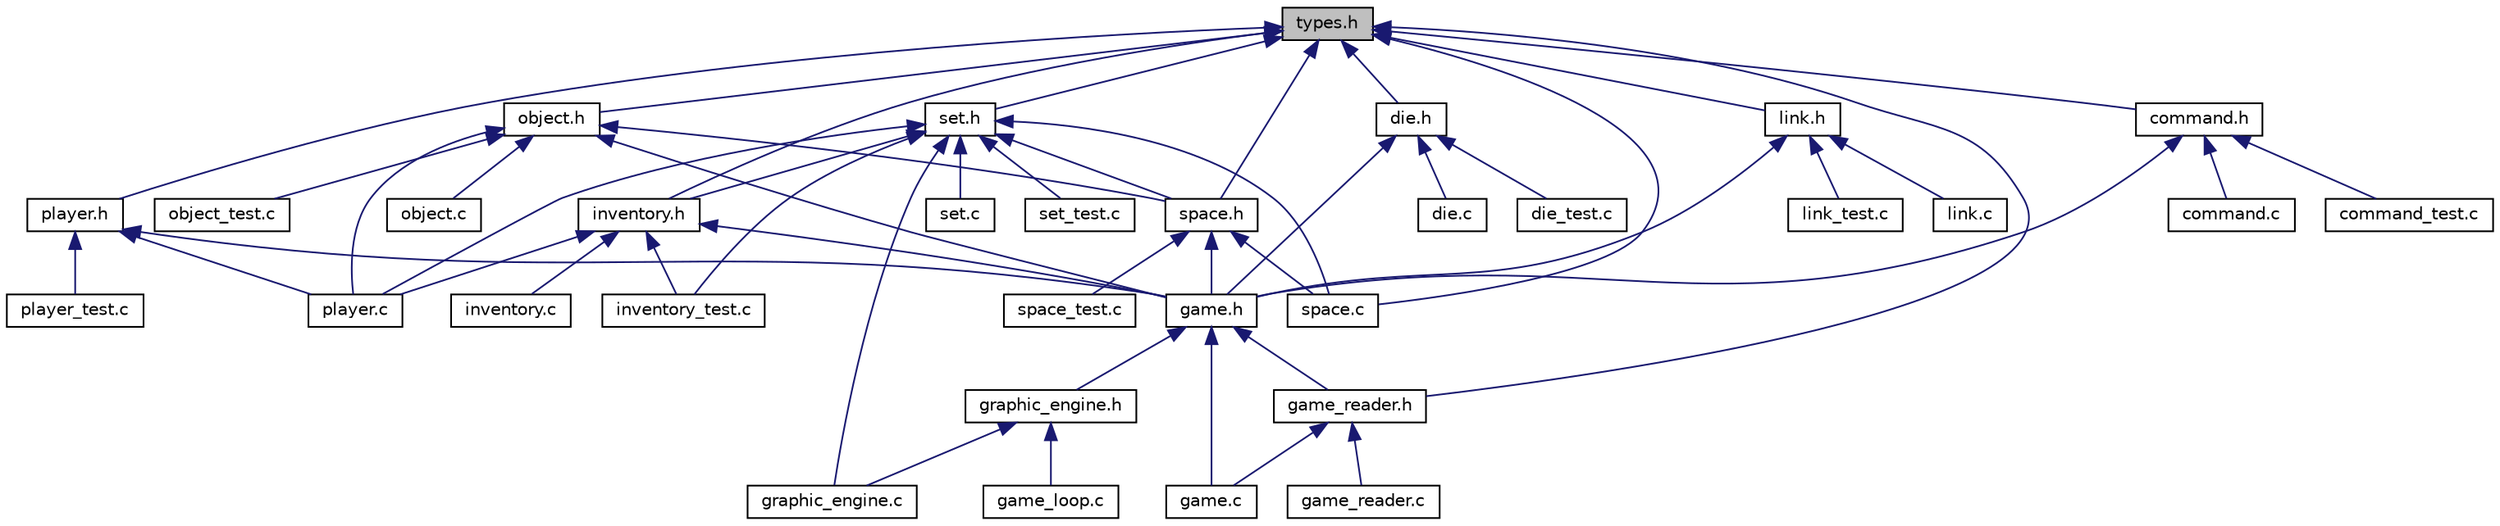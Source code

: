 digraph "types.h"
{
  edge [fontname="Helvetica",fontsize="10",labelfontname="Helvetica",labelfontsize="10"];
  node [fontname="Helvetica",fontsize="10",shape=record];
  Node1 [label="types.h",height=0.2,width=0.4,color="black", fillcolor="grey75", style="filled", fontcolor="black"];
  Node1 -> Node2 [dir="back",color="midnightblue",fontsize="10",style="solid"];
  Node2 [label="command.h",height=0.2,width=0.4,color="black", fillcolor="white", style="filled",URL="$command_8h.html",tooltip="Commands and user input. "];
  Node2 -> Node3 [dir="back",color="midnightblue",fontsize="10",style="solid"];
  Node3 [label="game.h",height=0.2,width=0.4,color="black", fillcolor="white", style="filled",URL="$game_8h.html",tooltip="Main function. "];
  Node3 -> Node4 [dir="back",color="midnightblue",fontsize="10",style="solid"];
  Node4 [label="game_reader.h",height=0.2,width=0.4,color="black", fillcolor="white", style="filled",URL="$game__reader_8h.html",tooltip="Reads data for the game from files. "];
  Node4 -> Node5 [dir="back",color="midnightblue",fontsize="10",style="solid"];
  Node5 [label="game.c",height=0.2,width=0.4,color="black", fillcolor="white", style="filled",URL="$game_8c.html",tooltip="It implements the game interface and all the associated callbacks for each command. "];
  Node4 -> Node6 [dir="back",color="midnightblue",fontsize="10",style="solid"];
  Node6 [label="game_reader.c",height=0.2,width=0.4,color="black", fillcolor="white", style="filled",URL="$game__reader_8c.html",tooltip="Reads data for the game from files. "];
  Node3 -> Node7 [dir="back",color="midnightblue",fontsize="10",style="solid"];
  Node7 [label="graphic_engine.h",height=0.2,width=0.4,color="black", fillcolor="white", style="filled",URL="$graphic__engine_8h.html",tooltip="Uses screen.* to create the UI. "];
  Node7 -> Node8 [dir="back",color="midnightblue",fontsize="10",style="solid"];
  Node8 [label="game_loop.c",height=0.2,width=0.4,color="black", fillcolor="white", style="filled",URL="$game__loop_8c.html",tooltip="Main loop. "];
  Node7 -> Node9 [dir="back",color="midnightblue",fontsize="10",style="solid"];
  Node9 [label="graphic_engine.c",height=0.2,width=0.4,color="black", fillcolor="white", style="filled",URL="$graphic__engine_8c.html",tooltip="Uses screen.* to create the UI. "];
  Node3 -> Node5 [dir="back",color="midnightblue",fontsize="10",style="solid"];
  Node2 -> Node10 [dir="back",color="midnightblue",fontsize="10",style="solid"];
  Node10 [label="command.c",height=0.2,width=0.4,color="black", fillcolor="white", style="filled",URL="$command_8c.html",tooltip="Commands and user input. "];
  Node2 -> Node11 [dir="back",color="midnightblue",fontsize="10",style="solid"];
  Node11 [label="command_test.c",height=0.2,width=0.4,color="black", fillcolor="white", style="filled",URL="$command__test_8c.html"];
  Node1 -> Node12 [dir="back",color="midnightblue",fontsize="10",style="solid"];
  Node12 [label="die.h",height=0.2,width=0.4,color="black", fillcolor="white", style="filled",URL="$die_8h.html",tooltip="It declares the die module. "];
  Node12 -> Node3 [dir="back",color="midnightblue",fontsize="10",style="solid"];
  Node12 -> Node13 [dir="back",color="midnightblue",fontsize="10",style="solid"];
  Node13 [label="die.c",height=0.2,width=0.4,color="black", fillcolor="white", style="filled",URL="$die_8c.html",tooltip="It declares the die module. "];
  Node12 -> Node14 [dir="back",color="midnightblue",fontsize="10",style="solid"];
  Node14 [label="die_test.c",height=0.2,width=0.4,color="black", fillcolor="white", style="filled",URL="$die__test_8c.html"];
  Node1 -> Node15 [dir="back",color="midnightblue",fontsize="10",style="solid"];
  Node15 [label="space.h",height=0.2,width=0.4,color="black", fillcolor="white", style="filled",URL="$space_8h.html",tooltip="Defines functions for space manipulation. "];
  Node15 -> Node3 [dir="back",color="midnightblue",fontsize="10",style="solid"];
  Node15 -> Node16 [dir="back",color="midnightblue",fontsize="10",style="solid"];
  Node16 [label="space.c",height=0.2,width=0.4,color="black", fillcolor="white", style="filled",URL="$space_8c.html"];
  Node15 -> Node17 [dir="back",color="midnightblue",fontsize="10",style="solid"];
  Node17 [label="space_test.c",height=0.2,width=0.4,color="black", fillcolor="white", style="filled",URL="$space__test_8c.html",tooltip="It tests space module. "];
  Node1 -> Node18 [dir="back",color="midnightblue",fontsize="10",style="solid"];
  Node18 [label="object.h",height=0.2,width=0.4,color="black", fillcolor="white", style="filled",URL="$object_8h.html",tooltip="Functions for the creation of objects. "];
  Node18 -> Node15 [dir="back",color="midnightblue",fontsize="10",style="solid"];
  Node18 -> Node3 [dir="back",color="midnightblue",fontsize="10",style="solid"];
  Node18 -> Node19 [dir="back",color="midnightblue",fontsize="10",style="solid"];
  Node19 [label="object.c",height=0.2,width=0.4,color="black", fillcolor="white", style="filled",URL="$object_8c.html",tooltip="Functions for the creation of objects. "];
  Node18 -> Node20 [dir="back",color="midnightblue",fontsize="10",style="solid"];
  Node20 [label="player.c",height=0.2,width=0.4,color="black", fillcolor="white", style="filled",URL="$player_8c.html",tooltip="Functions for the creation of players. "];
  Node18 -> Node21 [dir="back",color="midnightblue",fontsize="10",style="solid"];
  Node21 [label="object_test.c",height=0.2,width=0.4,color="black", fillcolor="white", style="filled",URL="$object__test_8c.html"];
  Node1 -> Node22 [dir="back",color="midnightblue",fontsize="10",style="solid"];
  Node22 [label="set.h",height=0.2,width=0.4,color="black", fillcolor="white", style="filled",URL="$set_8h.html",tooltip="Low level stack and queue functions. "];
  Node22 -> Node15 [dir="back",color="midnightblue",fontsize="10",style="solid"];
  Node22 -> Node23 [dir="back",color="midnightblue",fontsize="10",style="solid"];
  Node23 [label="inventory.h",height=0.2,width=0.4,color="black", fillcolor="white", style="filled",URL="$inventory_8h.html",tooltip="Module for player&#39;s inventory. "];
  Node23 -> Node3 [dir="back",color="midnightblue",fontsize="10",style="solid"];
  Node23 -> Node24 [dir="back",color="midnightblue",fontsize="10",style="solid"];
  Node24 [label="inventory.c",height=0.2,width=0.4,color="black", fillcolor="white", style="filled",URL="$inventory_8c.html",tooltip="Module for player&#39;s inventory. "];
  Node23 -> Node20 [dir="back",color="midnightblue",fontsize="10",style="solid"];
  Node23 -> Node25 [dir="back",color="midnightblue",fontsize="10",style="solid"];
  Node25 [label="inventory_test.c",height=0.2,width=0.4,color="black", fillcolor="white", style="filled",URL="$inventory__test_8c.html"];
  Node22 -> Node9 [dir="back",color="midnightblue",fontsize="10",style="solid"];
  Node22 -> Node20 [dir="back",color="midnightblue",fontsize="10",style="solid"];
  Node22 -> Node26 [dir="back",color="midnightblue",fontsize="10",style="solid"];
  Node26 [label="set.c",height=0.2,width=0.4,color="black", fillcolor="white", style="filled",URL="$set_8c.html",tooltip="Low level stack and queue functions. "];
  Node22 -> Node16 [dir="back",color="midnightblue",fontsize="10",style="solid"];
  Node22 -> Node25 [dir="back",color="midnightblue",fontsize="10",style="solid"];
  Node22 -> Node27 [dir="back",color="midnightblue",fontsize="10",style="solid"];
  Node27 [label="set_test.c",height=0.2,width=0.4,color="black", fillcolor="white", style="filled",URL="$set__test_8c.html"];
  Node1 -> Node28 [dir="back",color="midnightblue",fontsize="10",style="solid"];
  Node28 [label="player.h",height=0.2,width=0.4,color="black", fillcolor="white", style="filled",URL="$player_8h.html",tooltip="Functions for the creation of players. "];
  Node28 -> Node3 [dir="back",color="midnightblue",fontsize="10",style="solid"];
  Node28 -> Node20 [dir="back",color="midnightblue",fontsize="10",style="solid"];
  Node28 -> Node29 [dir="back",color="midnightblue",fontsize="10",style="solid"];
  Node29 [label="player_test.c",height=0.2,width=0.4,color="black", fillcolor="white", style="filled",URL="$player__test_8c.html"];
  Node1 -> Node30 [dir="back",color="midnightblue",fontsize="10",style="solid"];
  Node30 [label="link.h",height=0.2,width=0.4,color="black", fillcolor="white", style="filled",URL="$link_8h.html",tooltip="Creates the links between spaces. "];
  Node30 -> Node3 [dir="back",color="midnightblue",fontsize="10",style="solid"];
  Node30 -> Node31 [dir="back",color="midnightblue",fontsize="10",style="solid"];
  Node31 [label="link.c",height=0.2,width=0.4,color="black", fillcolor="white", style="filled",URL="$link_8c.html",tooltip="Creates the links between spaces. "];
  Node30 -> Node32 [dir="back",color="midnightblue",fontsize="10",style="solid"];
  Node32 [label="link_test.c",height=0.2,width=0.4,color="black", fillcolor="white", style="filled",URL="$link__test_8c.html"];
  Node1 -> Node23 [dir="back",color="midnightblue",fontsize="10",style="solid"];
  Node1 -> Node4 [dir="back",color="midnightblue",fontsize="10",style="solid"];
  Node1 -> Node16 [dir="back",color="midnightblue",fontsize="10",style="solid"];
}
